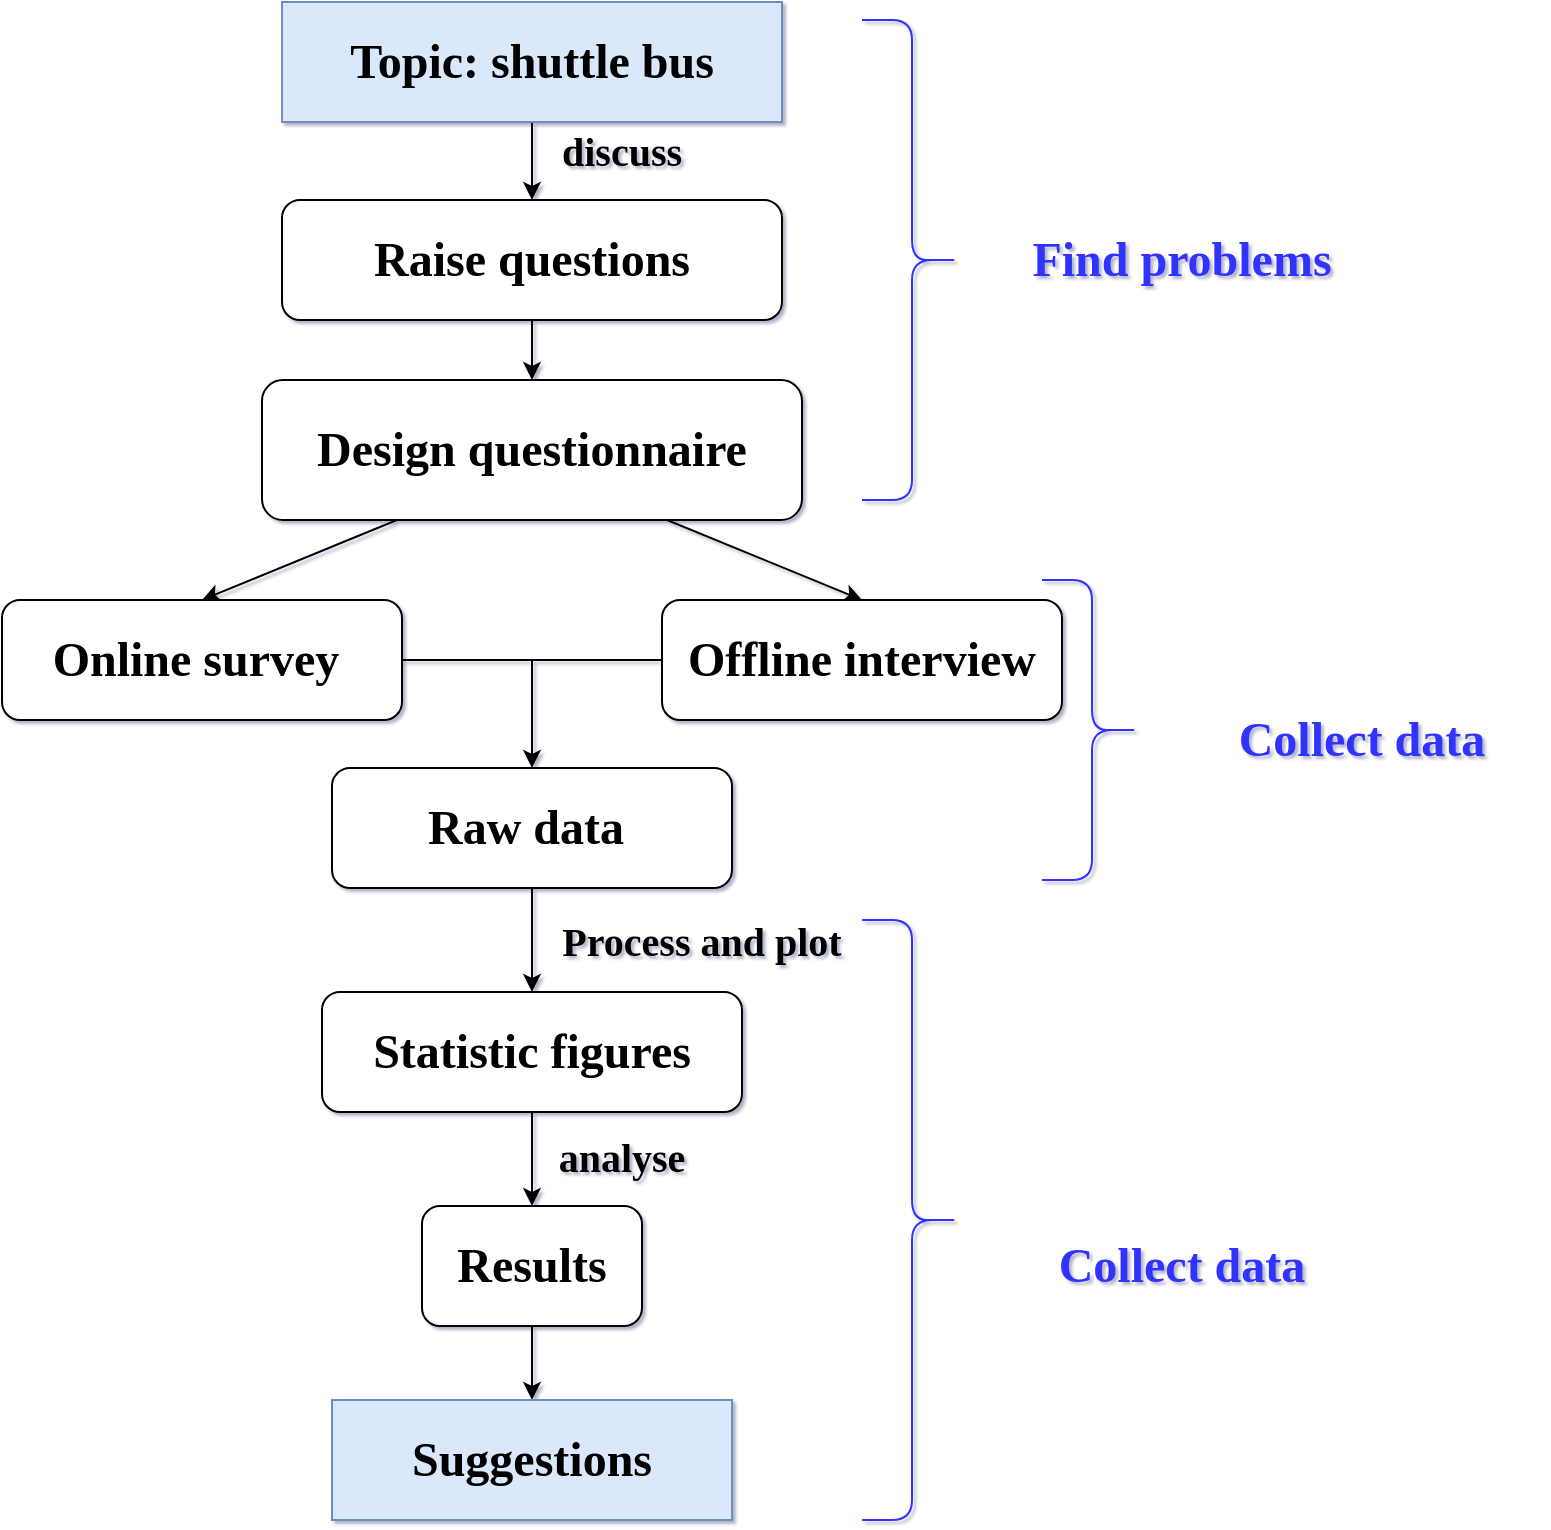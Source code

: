 <mxfile version="14.0.1" type="github">
  <diagram id="bQ1npzmXao6sceOYmoz7" name="Page-1">
    <mxGraphModel dx="2473" dy="1296" grid="1" gridSize="10" guides="1" tooltips="1" connect="1" arrows="1" fold="1" page="0" pageScale="1" pageWidth="827" pageHeight="1169" math="0" shadow="1">
      <root>
        <mxCell id="0" />
        <mxCell id="1" parent="0" />
        <mxCell id="QcO9CsuUAXYOq_QOPMuR-10" style="edgeStyle=orthogonalEdgeStyle;rounded=0;orthogonalLoop=1;jettySize=auto;html=1;exitX=0.5;exitY=1;exitDx=0;exitDy=0;entryX=0.5;entryY=0;entryDx=0;entryDy=0;" edge="1" parent="1" source="mpLeAalImZek8zaXHOM3-1" target="mpLeAalImZek8zaXHOM3-2">
          <mxGeometry relative="1" as="geometry" />
        </mxCell>
        <mxCell id="mpLeAalImZek8zaXHOM3-1" value="&lt;h1&gt;&lt;font face=&quot;Comic Sans MS&quot; size=&quot;1&quot;&gt;&lt;b style=&quot;font-size: 24px&quot;&gt;Topic: shuttle bus&lt;/b&gt;&lt;/font&gt;&lt;/h1&gt;" style="rounded=0;whiteSpace=wrap;html=1;shadow=0;glass=0;sketch=0;fillColor=#dae8fc;strokeColor=#6c8ebf;" parent="1" vertex="1">
          <mxGeometry x="-300" y="-59" width="250" height="60" as="geometry" />
        </mxCell>
        <mxCell id="QcO9CsuUAXYOq_QOPMuR-11" style="edgeStyle=orthogonalEdgeStyle;rounded=0;orthogonalLoop=1;jettySize=auto;html=1;exitX=0.5;exitY=1;exitDx=0;exitDy=0;entryX=0.5;entryY=0;entryDx=0;entryDy=0;" edge="1" parent="1" source="mpLeAalImZek8zaXHOM3-2" target="mpLeAalImZek8zaXHOM3-3">
          <mxGeometry relative="1" as="geometry" />
        </mxCell>
        <mxCell id="mpLeAalImZek8zaXHOM3-2" value="&lt;h1&gt;&lt;font face=&quot;Comic Sans MS&quot;&gt;Raise questions&lt;/font&gt;&lt;br&gt;&lt;/h1&gt;" style="rounded=1;whiteSpace=wrap;html=1;" parent="1" vertex="1">
          <mxGeometry x="-300" y="40" width="250" height="60" as="geometry" />
        </mxCell>
        <mxCell id="QcO9CsuUAXYOq_QOPMuR-12" style="rounded=0;orthogonalLoop=1;jettySize=auto;html=1;exitX=0.25;exitY=1;exitDx=0;exitDy=0;entryX=0.5;entryY=0;entryDx=0;entryDy=0;" edge="1" parent="1" source="mpLeAalImZek8zaXHOM3-3" target="mpLeAalImZek8zaXHOM3-4">
          <mxGeometry relative="1" as="geometry" />
        </mxCell>
        <mxCell id="QcO9CsuUAXYOq_QOPMuR-13" style="rounded=0;orthogonalLoop=1;jettySize=auto;html=1;exitX=0.75;exitY=1;exitDx=0;exitDy=0;entryX=0.5;entryY=0;entryDx=0;entryDy=0;" edge="1" parent="1" source="mpLeAalImZek8zaXHOM3-3" target="mpLeAalImZek8zaXHOM3-5">
          <mxGeometry relative="1" as="geometry" />
        </mxCell>
        <mxCell id="mpLeAalImZek8zaXHOM3-3" value="&lt;h1&gt;&lt;font face=&quot;Comic Sans MS&quot;&gt;Design questionnaire&lt;/font&gt;&lt;br&gt;&lt;/h1&gt;" style="rounded=1;whiteSpace=wrap;html=1;" parent="1" vertex="1">
          <mxGeometry x="-310" y="130" width="270" height="70" as="geometry" />
        </mxCell>
        <mxCell id="QcO9CsuUAXYOq_QOPMuR-14" style="edgeStyle=orthogonalEdgeStyle;rounded=0;orthogonalLoop=1;jettySize=auto;html=1;exitX=1;exitY=0.5;exitDx=0;exitDy=0;startArrow=none;startFill=0;endArrow=none;endFill=0;" edge="1" parent="1" source="mpLeAalImZek8zaXHOM3-4" target="mpLeAalImZek8zaXHOM3-5">
          <mxGeometry relative="1" as="geometry">
            <Array as="points">
              <mxPoint x="-190" y="270" />
              <mxPoint x="-190" y="270" />
            </Array>
          </mxGeometry>
        </mxCell>
        <mxCell id="mpLeAalImZek8zaXHOM3-4" value="&lt;h1&gt;&lt;font face=&quot;Comic Sans MS&quot;&gt;Online survey&amp;nbsp;&lt;/font&gt;&lt;br&gt;&lt;/h1&gt;" style="rounded=1;whiteSpace=wrap;html=1;" parent="1" vertex="1">
          <mxGeometry x="-440" y="240" width="200" height="60" as="geometry" />
        </mxCell>
        <mxCell id="mpLeAalImZek8zaXHOM3-5" value="&lt;h1&gt;&lt;font face=&quot;Comic Sans MS&quot;&gt;Offline interview&lt;/font&gt;&lt;br&gt;&lt;/h1&gt;" style="rounded=1;whiteSpace=wrap;html=1;" parent="1" vertex="1">
          <mxGeometry x="-110" y="240" width="200" height="60" as="geometry" />
        </mxCell>
        <mxCell id="QcO9CsuUAXYOq_QOPMuR-16" style="edgeStyle=orthogonalEdgeStyle;rounded=0;orthogonalLoop=1;jettySize=auto;html=1;exitX=0.5;exitY=1;exitDx=0;exitDy=0;startArrow=none;startFill=0;" edge="1" parent="1" source="mpLeAalImZek8zaXHOM3-7" target="QcO9CsuUAXYOq_QOPMuR-1">
          <mxGeometry relative="1" as="geometry" />
        </mxCell>
        <mxCell id="mpLeAalImZek8zaXHOM3-7" value="&lt;h1&gt;&lt;font face=&quot;Comic Sans MS&quot;&gt;Raw data&amp;nbsp;&lt;/font&gt;&lt;br&gt;&lt;/h1&gt;" style="rounded=1;whiteSpace=wrap;html=1;" parent="1" vertex="1">
          <mxGeometry x="-275" y="324" width="200" height="60" as="geometry" />
        </mxCell>
        <mxCell id="mpLeAalImZek8zaXHOM3-10" value="&lt;h1&gt;&lt;font face=&quot;Comic Sans MS&quot; style=&quot;font-size: 20px&quot;&gt;analyse&lt;/font&gt;&lt;br&gt;&lt;/h1&gt;" style="rounded=1;whiteSpace=wrap;html=1;strokeColor=none;fillColor=none;" parent="1" vertex="1">
          <mxGeometry x="-220" y="493" width="180" height="50" as="geometry" />
        </mxCell>
        <mxCell id="QcO9CsuUAXYOq_QOPMuR-18" style="edgeStyle=orthogonalEdgeStyle;rounded=0;orthogonalLoop=1;jettySize=auto;html=1;exitX=0.5;exitY=1;exitDx=0;exitDy=0;entryX=0.5;entryY=0;entryDx=0;entryDy=0;startArrow=none;startFill=0;" edge="1" parent="1" source="QcO9CsuUAXYOq_QOPMuR-1" target="QcO9CsuUAXYOq_QOPMuR-4">
          <mxGeometry relative="1" as="geometry" />
        </mxCell>
        <mxCell id="QcO9CsuUAXYOq_QOPMuR-1" value="&lt;h1&gt;&lt;font face=&quot;Comic Sans MS&quot;&gt;Statistic figures&lt;/font&gt;&lt;br&gt;&lt;/h1&gt;" style="rounded=1;whiteSpace=wrap;html=1;" vertex="1" parent="1">
          <mxGeometry x="-280" y="436" width="210" height="60" as="geometry" />
        </mxCell>
        <mxCell id="QcO9CsuUAXYOq_QOPMuR-19" style="edgeStyle=orthogonalEdgeStyle;rounded=0;orthogonalLoop=1;jettySize=auto;html=1;exitX=0.5;exitY=1;exitDx=0;exitDy=0;entryX=0.5;entryY=0;entryDx=0;entryDy=0;startArrow=none;startFill=0;" edge="1" parent="1" source="QcO9CsuUAXYOq_QOPMuR-4" target="QcO9CsuUAXYOq_QOPMuR-5">
          <mxGeometry relative="1" as="geometry" />
        </mxCell>
        <mxCell id="QcO9CsuUAXYOq_QOPMuR-4" value="&lt;h1&gt;&lt;font face=&quot;Comic Sans MS&quot;&gt;Results&lt;/font&gt;&lt;br&gt;&lt;/h1&gt;" style="rounded=1;whiteSpace=wrap;html=1;" vertex="1" parent="1">
          <mxGeometry x="-230" y="543" width="110" height="60" as="geometry" />
        </mxCell>
        <mxCell id="QcO9CsuUAXYOq_QOPMuR-5" value="&lt;h1&gt;&lt;font face=&quot;Comic Sans MS&quot;&gt;Suggestions&lt;/font&gt;&lt;/h1&gt;" style="rounded=0;whiteSpace=wrap;html=1;fillColor=#dae8fc;strokeColor=#6c8ebf;" vertex="1" parent="1">
          <mxGeometry x="-275" y="640" width="200" height="60" as="geometry" />
        </mxCell>
        <mxCell id="QcO9CsuUAXYOq_QOPMuR-6" value="&lt;h1&gt;&lt;font face=&quot;Comic Sans MS&quot; style=&quot;font-size: 20px&quot;&gt;Process and plot&lt;/font&gt;&lt;br&gt;&lt;/h1&gt;" style="rounded=1;whiteSpace=wrap;html=1;strokeColor=none;fillColor=none;" vertex="1" parent="1">
          <mxGeometry x="-180" y="385" width="180" height="50" as="geometry" />
        </mxCell>
        <mxCell id="QcO9CsuUAXYOq_QOPMuR-15" value="" style="endArrow=classic;html=1;entryX=0.5;entryY=0;entryDx=0;entryDy=0;" edge="1" parent="1" target="mpLeAalImZek8zaXHOM3-7">
          <mxGeometry width="50" height="50" relative="1" as="geometry">
            <mxPoint x="-175" y="270" as="sourcePoint" />
            <mxPoint x="-70" y="200" as="targetPoint" />
          </mxGeometry>
        </mxCell>
        <mxCell id="QcO9CsuUAXYOq_QOPMuR-22" value="" style="shape=curlyBracket;whiteSpace=wrap;html=1;rounded=1;shadow=0;glass=0;labelBackgroundColor=#CCFFE6;sketch=0;fillColor=none;gradientColor=none;fontColor=#FF3333;direction=west;strokeColor=#3333FF;" vertex="1" parent="1">
          <mxGeometry x="-10" y="-50" width="50" height="240" as="geometry" />
        </mxCell>
        <mxCell id="QcO9CsuUAXYOq_QOPMuR-23" value="&lt;h1 style=&quot;font-family: helvetica; font-style: normal; letter-spacing: normal; text-indent: 0px; text-transform: none; word-spacing: 0px;&quot;&gt;&lt;font face=&quot;Comic Sans MS&quot; style=&quot;font-size: 24px&quot;&gt;Find problems&lt;/font&gt;&lt;/h1&gt;" style="text;whiteSpace=wrap;html=1;labelBackgroundColor=none;fontStyle=1;fontColor=#3333FF;align=center;verticalAlign=middle;labelBorderColor=none;" vertex="1" parent="1">
          <mxGeometry x="60" y="40" width="180" height="60" as="geometry" />
        </mxCell>
        <mxCell id="QcO9CsuUAXYOq_QOPMuR-25" value="" style="shape=curlyBracket;whiteSpace=wrap;html=1;rounded=1;shadow=0;glass=0;labelBackgroundColor=#CCFFE6;sketch=0;fillColor=none;gradientColor=none;fontColor=#FF3333;direction=west;strokeColor=#3333FF;" vertex="1" parent="1">
          <mxGeometry x="80" y="230" width="50" height="150" as="geometry" />
        </mxCell>
        <mxCell id="QcO9CsuUAXYOq_QOPMuR-26" value="&lt;h1 style=&quot;font-family: &amp;#34;helvetica&amp;#34; ; font-style: normal ; letter-spacing: normal ; text-indent: 0px ; text-transform: none ; word-spacing: 0px&quot;&gt;&lt;font face=&quot;Comic Sans MS&quot; style=&quot;font-size: 24px&quot;&gt;Collect data&lt;/font&gt;&lt;/h1&gt;" style="text;whiteSpace=wrap;html=1;labelBackgroundColor=none;fontStyle=1;fontColor=#3333FF;align=center;verticalAlign=middle;labelBorderColor=none;" vertex="1" parent="1">
          <mxGeometry x="150" y="280" width="180" height="60" as="geometry" />
        </mxCell>
        <mxCell id="QcO9CsuUAXYOq_QOPMuR-27" value="" style="shape=curlyBracket;whiteSpace=wrap;html=1;rounded=1;shadow=0;glass=0;labelBackgroundColor=#CCFFE6;sketch=0;fillColor=none;gradientColor=none;fontColor=#FF3333;direction=west;strokeColor=#3333FF;" vertex="1" parent="1">
          <mxGeometry x="-10" y="400" width="50" height="300" as="geometry" />
        </mxCell>
        <mxCell id="QcO9CsuUAXYOq_QOPMuR-28" value="&lt;h1 style=&quot;font-family: &amp;#34;helvetica&amp;#34; ; font-style: normal ; letter-spacing: normal ; text-indent: 0px ; text-transform: none ; word-spacing: 0px&quot;&gt;&lt;font face=&quot;Comic Sans MS&quot; style=&quot;font-size: 24px&quot;&gt;Collect data&lt;/font&gt;&lt;/h1&gt;" style="text;whiteSpace=wrap;html=1;labelBackgroundColor=none;fontStyle=1;fontColor=#3333FF;align=center;verticalAlign=middle;labelBorderColor=none;" vertex="1" parent="1">
          <mxGeometry x="60" y="543" width="180" height="60" as="geometry" />
        </mxCell>
        <mxCell id="QcO9CsuUAXYOq_QOPMuR-29" value="&lt;h1&gt;&lt;font face=&quot;Comic Sans MS&quot; style=&quot;font-size: 20px&quot;&gt;discuss&lt;/font&gt;&lt;br&gt;&lt;/h1&gt;" style="rounded=1;whiteSpace=wrap;html=1;strokeColor=none;fillColor=none;" vertex="1" parent="1">
          <mxGeometry x="-220" y="-10" width="180" height="50" as="geometry" />
        </mxCell>
      </root>
    </mxGraphModel>
  </diagram>
</mxfile>
